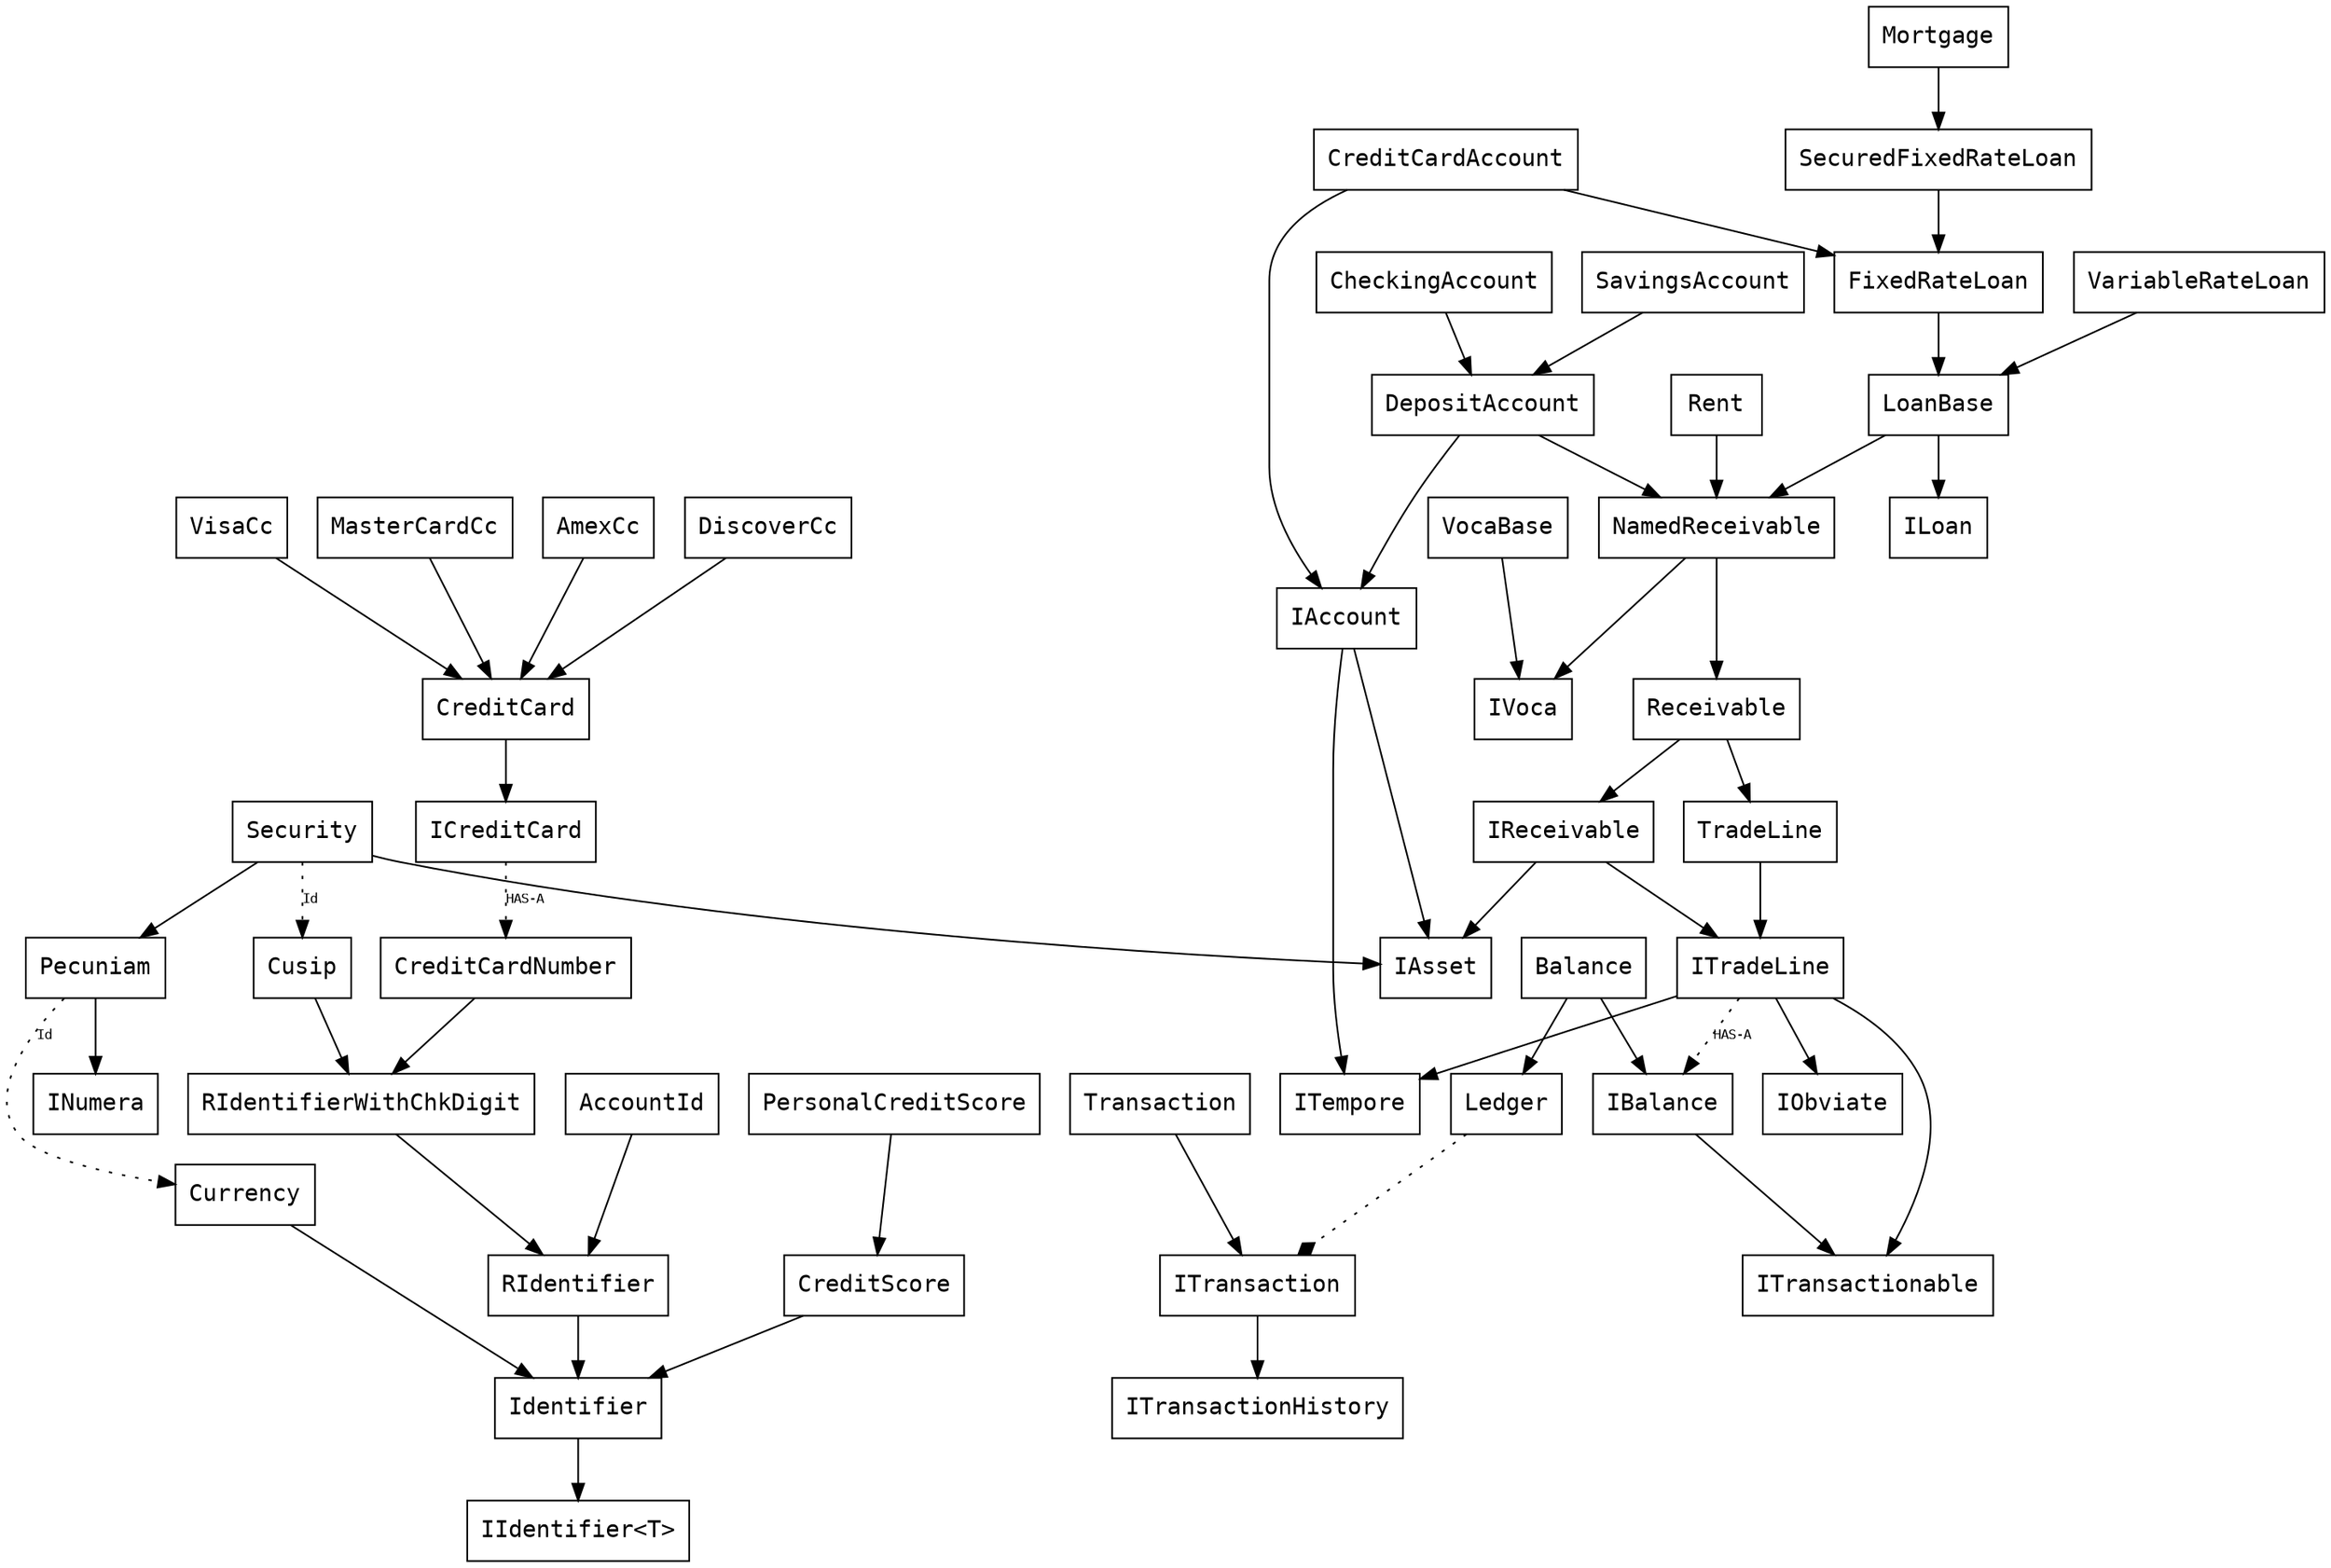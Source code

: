 digraph noFutureRandDataSp {
    node [fontname=Consolas, shape=box]
    
    StringId [label="IIdentifier<T>"]
    
    Mortgage -> SecuredFixedRateLoan
    SecuredFixedRateLoan -> FixedRateLoan
    CreditCardAccount -> FixedRateLoan
    CreditCardAccount -> IAccount
    FixedRateLoan -> LoanBase
    LoanBase -> NamedReceivable
    Rent -> NamedReceivable
    CheckingAccount -> DepositAccount
    SavingsAccount -> DepositAccount
    DepositAccount -> NamedReceivable
    DepositAccount -> IAccount
    Receivable -> IReceivable
    Receivable -> TradeLine
    IReceivable -> ITradeLine
    IReceivable -> IAsset
    VocaBase -> IVoca
    LoanBase -> ILoan
    TradeLine -> ITradeLine
    ITradeLine -> ITempore
    ITradeLine -> ITransactionable
    ITradeLine -> IObviate
    IAccount -> IAsset
    IAccount -> ITempore
    NamedReceivable -> Receivable
    NamedReceivable -> IVoca
    ITradeLine -> IBalance [style="dotted" label="HAS-A",fontname=Consolas, fontsize=8]
    Balance -> IBalance
    Balance -> Ledger
    VariableRateLoan -> LoanBase
    Security -> IAsset
    Security -> Pecuniam
    Security -> Cusip [style="dotted", label="Id",fontname=Consolas, fontsize=8]
    Cusip -> RIdentifierWithChkDigit
    RIdentifierWithChkDigit -> RIdentifier
    RIdentifier -> Identifier
    Pecuniam -> Currency [style="dotted", label="Id",fontname=Consolas, fontsize=8]
    Currency -> Identifier
    Pecuniam -> INumera
    CreditScore -> Identifier
    PersonalCreditScore -> CreditScore
    CreditCardNumber -> RIdentifierWithChkDigit
    VisaCc -> CreditCard
    MasterCardCc -> CreditCard
    AmexCc -> CreditCard
    DiscoverCc -> CreditCard
    CreditCard -> ICreditCard
    ICreditCard -> CreditCardNumber [style="dotted" label="HAS-A",fontname=Consolas, fontsize=8]
    Identifier -> StringId
    IBalance -> ITransactionable
    AccountId -> RIdentifier
    Ledger -> ITransaction [style="dotted" arrowhead="diamond"]
    Transaction -> ITransaction
    ITransaction -> ITransactionHistory 
}